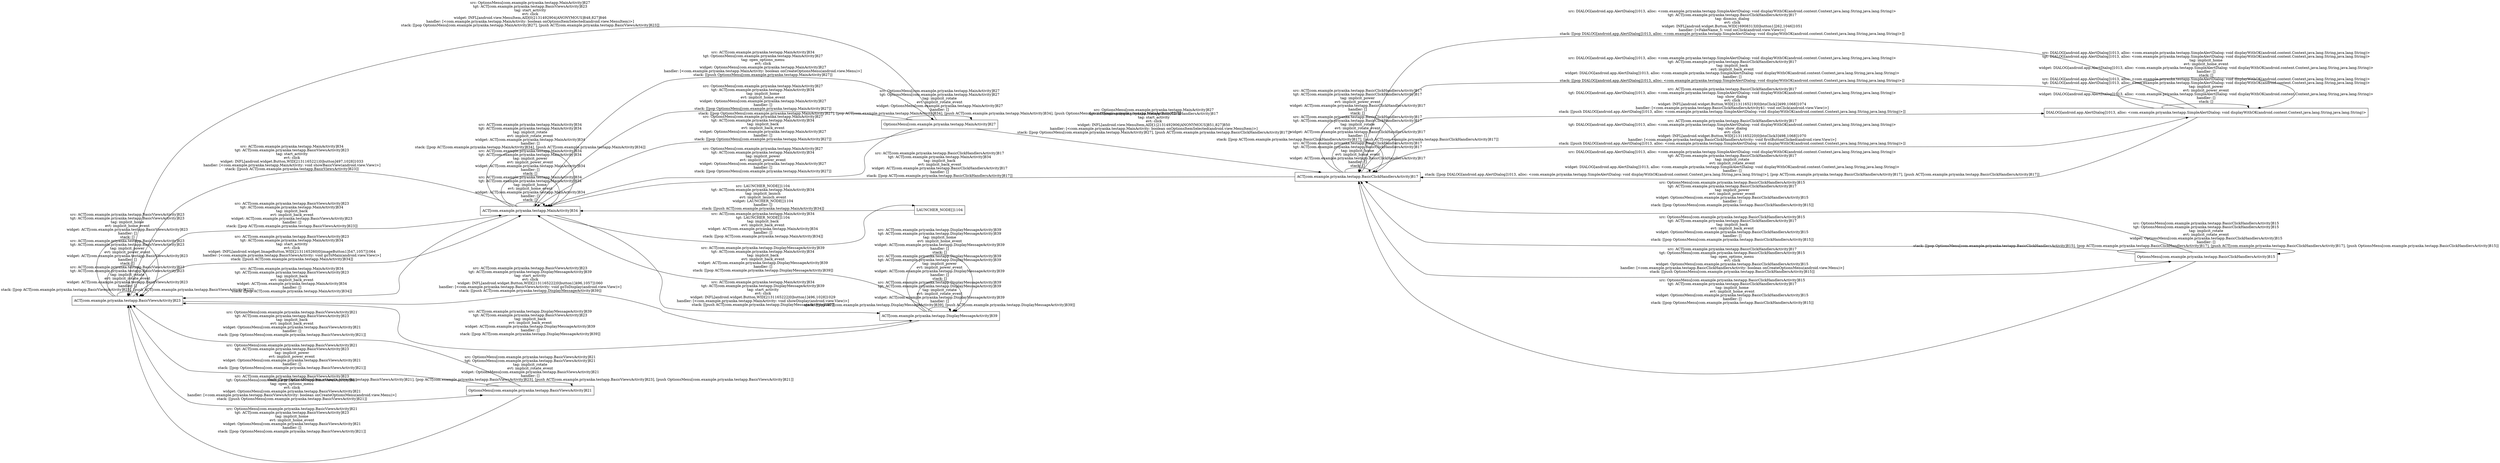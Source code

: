 digraph G {
 rankdir=LR;
 node[shape=box];
 n2 [label="ACT[com.example.priyanka.testapp.BasicViewsActivity]823"];
 n5 [label="DIALOG[android.app.AlertDialog]1013, alloc: <com.example.priyanka.testapp.SimpleAlertDialog: void displayWithOK(android.content.Context,java.lang.String,java.lang.String)>"];
 n9 [label="LAUNCHER_NODE[]1104"];
 n3 [label="ACT[com.example.priyanka.testapp.MainActivity]834"];
 n6 [label="OptionsMenu[com.example.priyanka.testapp.BasicClickHandlersActivity]815"];
 n8 [label="OptionsMenu[com.example.priyanka.testapp.MainActivity]827"];
 n1 [label="ACT[com.example.priyanka.testapp.BasicClickHandlersActivity]817"];
 n4 [label="ACT[com.example.priyanka.testapp.DisplayMessageActivity]839"];
 n7 [label="OptionsMenu[com.example.priyanka.testapp.BasicViewsActivity]821"];
 n2 -> n3 [label="src: ACT[com.example.priyanka.testapp.BasicViewsActivity]823\ntgt: ACT[com.example.priyanka.testapp.MainActivity]834\ntag: implicit_back\nevt: implicit_back_event\nwidget: ACT[com.example.priyanka.testapp.BasicViewsActivity]823\nhandler: []\nstack: [[pop ACT[com.example.priyanka.testapp.BasicViewsActivity]823]]\n"];
 n2 -> n2 [label="src: ACT[com.example.priyanka.testapp.BasicViewsActivity]823\ntgt: ACT[com.example.priyanka.testapp.BasicViewsActivity]823\ntag: implicit_rotate\nevt: implicit_rotate_event\nwidget: ACT[com.example.priyanka.testapp.BasicViewsActivity]823\nhandler: []\nstack: [[pop ACT[com.example.priyanka.testapp.BasicViewsActivity]823], [push ACT[com.example.priyanka.testapp.BasicViewsActivity]823]]\n"];
 n2 -> n7 [label="src: ACT[com.example.priyanka.testapp.BasicViewsActivity]823\ntgt: OptionsMenu[com.example.priyanka.testapp.BasicViewsActivity]821\ntag: open_options_menu\nevt: click\nwidget: OptionsMenu[com.example.priyanka.testapp.BasicViewsActivity]821\nhandler: [<com.example.priyanka.testapp.BasicViewsActivity: boolean onCreateOptionsMenu(android.view.Menu)>]\nstack: [[push OptionsMenu[com.example.priyanka.testapp.BasicViewsActivity]821]]\n"];
 n2 -> n4 [label="src: ACT[com.example.priyanka.testapp.BasicViewsActivity]823\ntgt: ACT[com.example.priyanka.testapp.DisplayMessageActivity]839\ntag: start_activity\nevt: click\nwidget: INFL[android.widget.Button,WID[2131165222|0|button1]496,1057]1060\nhandler: [<com.example.priyanka.testapp.BasicViewsActivity: void goToDisplay(android.view.View)>]\nstack: [[push ACT[com.example.priyanka.testapp.DisplayMessageActivity]839]]\n"];
 n2 -> n2 [label="src: ACT[com.example.priyanka.testapp.BasicViewsActivity]823\ntgt: ACT[com.example.priyanka.testapp.BasicViewsActivity]823\ntag: implicit_power\nevt: implicit_power_event\nwidget: ACT[com.example.priyanka.testapp.BasicViewsActivity]823\nhandler: []\nstack: []\n"];
 n2 -> n3 [label="src: ACT[com.example.priyanka.testapp.BasicViewsActivity]823\ntgt: ACT[com.example.priyanka.testapp.MainActivity]834\ntag: start_activity\nevt: click\nwidget: INFL[android.widget.ImageButton,WID[2131165260|0|imageButton1]547,1057]1064\nhandler: [<com.example.priyanka.testapp.BasicViewsActivity: void goToMain(android.view.View)>]\nstack: [[push ACT[com.example.priyanka.testapp.MainActivity]834]]\n"];
 n2 -> n2 [label="src: ACT[com.example.priyanka.testapp.BasicViewsActivity]823\ntgt: ACT[com.example.priyanka.testapp.BasicViewsActivity]823\ntag: implicit_home\nevt: implicit_home_event\nwidget: ACT[com.example.priyanka.testapp.BasicViewsActivity]823\nhandler: []\nstack: []\n"];
 n5 -> n5 [label="src: DIALOG[android.app.AlertDialog]1013, alloc: <com.example.priyanka.testapp.SimpleAlertDialog: void displayWithOK(android.content.Context,java.lang.String,java.lang.String)>\ntgt: DIALOG[android.app.AlertDialog]1013, alloc: <com.example.priyanka.testapp.SimpleAlertDialog: void displayWithOK(android.content.Context,java.lang.String,java.lang.String)>\ntag: implicit_power\nevt: implicit_power_event\nwidget: DIALOG[android.app.AlertDialog]1013, alloc: <com.example.priyanka.testapp.SimpleAlertDialog: void displayWithOK(android.content.Context,java.lang.String,java.lang.String)>\nhandler: []\nstack: []\n"];
 n5 -> n1 [label="src: DIALOG[android.app.AlertDialog]1013, alloc: <com.example.priyanka.testapp.SimpleAlertDialog: void displayWithOK(android.content.Context,java.lang.String,java.lang.String)>\ntgt: ACT[com.example.priyanka.testapp.BasicClickHandlersActivity]817\ntag: implicit_rotate\nevt: implicit_rotate_event\nwidget: DIALOG[android.app.AlertDialog]1013, alloc: <com.example.priyanka.testapp.SimpleAlertDialog: void displayWithOK(android.content.Context,java.lang.String,java.lang.String)>\nhandler: []\nstack: [[pop DIALOG[android.app.AlertDialog]1013, alloc: <com.example.priyanka.testapp.SimpleAlertDialog: void displayWithOK(android.content.Context,java.lang.String,java.lang.String)>], [pop ACT[com.example.priyanka.testapp.BasicClickHandlersActivity]817], [push ACT[com.example.priyanka.testapp.BasicClickHandlersActivity]817]]\n"];
 n5 -> n1 [label="src: DIALOG[android.app.AlertDialog]1013, alloc: <com.example.priyanka.testapp.SimpleAlertDialog: void displayWithOK(android.content.Context,java.lang.String,java.lang.String)>\ntgt: ACT[com.example.priyanka.testapp.BasicClickHandlersActivity]817\ntag: dismiss_dialog\nevt: click\nwidget: INFL[android.widget.Button,WID[16908313|0|button1]262,1046]1051\nhandler: [<FakeName_5: void onClick(android.view.View)>]\nstack: [[pop DIALOG[android.app.AlertDialog]1013, alloc: <com.example.priyanka.testapp.SimpleAlertDialog: void displayWithOK(android.content.Context,java.lang.String,java.lang.String)>]]\n"];
 n5 -> n1 [label="src: DIALOG[android.app.AlertDialog]1013, alloc: <com.example.priyanka.testapp.SimpleAlertDialog: void displayWithOK(android.content.Context,java.lang.String,java.lang.String)>\ntgt: ACT[com.example.priyanka.testapp.BasicClickHandlersActivity]817\ntag: implicit_back\nevt: implicit_back_event\nwidget: DIALOG[android.app.AlertDialog]1013, alloc: <com.example.priyanka.testapp.SimpleAlertDialog: void displayWithOK(android.content.Context,java.lang.String,java.lang.String)>\nhandler: []\nstack: [[pop DIALOG[android.app.AlertDialog]1013, alloc: <com.example.priyanka.testapp.SimpleAlertDialog: void displayWithOK(android.content.Context,java.lang.String,java.lang.String)>]]\n"];
 n5 -> n5 [label="src: DIALOG[android.app.AlertDialog]1013, alloc: <com.example.priyanka.testapp.SimpleAlertDialog: void displayWithOK(android.content.Context,java.lang.String,java.lang.String)>\ntgt: DIALOG[android.app.AlertDialog]1013, alloc: <com.example.priyanka.testapp.SimpleAlertDialog: void displayWithOK(android.content.Context,java.lang.String,java.lang.String)>\ntag: implicit_home\nevt: implicit_home_event\nwidget: DIALOG[android.app.AlertDialog]1013, alloc: <com.example.priyanka.testapp.SimpleAlertDialog: void displayWithOK(android.content.Context,java.lang.String,java.lang.String)>\nhandler: []\nstack: []\n"];
 n9 -> n3 [label="src: LAUNCHER_NODE[]1104\ntgt: ACT[com.example.priyanka.testapp.MainActivity]834\ntag: implicit_launch\nevt: implicit_launch_event\nwidget: LAUNCHER_NODE[]1104\nhandler: []\nstack: [[push ACT[com.example.priyanka.testapp.MainActivity]834]]\n"];
 n3 -> n8 [label="src: ACT[com.example.priyanka.testapp.MainActivity]834\ntgt: OptionsMenu[com.example.priyanka.testapp.MainActivity]827\ntag: open_options_menu\nevt: click\nwidget: OptionsMenu[com.example.priyanka.testapp.MainActivity]827\nhandler: [<com.example.priyanka.testapp.MainActivity: boolean onCreateOptionsMenu(android.view.Menu)>]\nstack: [[push OptionsMenu[com.example.priyanka.testapp.MainActivity]827]]\n"];
 n3 -> n4 [label="src: ACT[com.example.priyanka.testapp.MainActivity]834\ntgt: ACT[com.example.priyanka.testapp.DisplayMessageActivity]839\ntag: start_activity\nevt: click\nwidget: INFL[android.widget.Button,WID[2131165222|0|button1]496,1028]1029\nhandler: [<com.example.priyanka.testapp.MainActivity: void showDisplay(android.view.View)>]\nstack: [[push ACT[com.example.priyanka.testapp.DisplayMessageActivity]839]]\n"];
 n3 -> n2 [label="src: ACT[com.example.priyanka.testapp.MainActivity]834\ntgt: ACT[com.example.priyanka.testapp.BasicViewsActivity]823\ntag: implicit_back\nevt: implicit_back_event\nwidget: ACT[com.example.priyanka.testapp.MainActivity]834\nhandler: []\nstack: [[pop ACT[com.example.priyanka.testapp.MainActivity]834]]\n"];
 n3 -> n3 [label="src: ACT[com.example.priyanka.testapp.MainActivity]834\ntgt: ACT[com.example.priyanka.testapp.MainActivity]834\ntag: implicit_home\nevt: implicit_home_event\nwidget: ACT[com.example.priyanka.testapp.MainActivity]834\nhandler: []\nstack: []\n"];
 n3 -> n9 [label="src: ACT[com.example.priyanka.testapp.MainActivity]834\ntgt: LAUNCHER_NODE[]1104\ntag: implicit_back\nevt: implicit_back_event\nwidget: ACT[com.example.priyanka.testapp.MainActivity]834\nhandler: []\nstack: [[pop ACT[com.example.priyanka.testapp.MainActivity]834]]\n"];
 n3 -> n3 [label="src: ACT[com.example.priyanka.testapp.MainActivity]834\ntgt: ACT[com.example.priyanka.testapp.MainActivity]834\ntag: implicit_power\nevt: implicit_power_event\nwidget: ACT[com.example.priyanka.testapp.MainActivity]834\nhandler: []\nstack: []\n"];
 n3 -> n3 [label="src: ACT[com.example.priyanka.testapp.MainActivity]834\ntgt: ACT[com.example.priyanka.testapp.MainActivity]834\ntag: implicit_rotate\nevt: implicit_rotate_event\nwidget: ACT[com.example.priyanka.testapp.MainActivity]834\nhandler: []\nstack: [[pop ACT[com.example.priyanka.testapp.MainActivity]834], [push ACT[com.example.priyanka.testapp.MainActivity]834]]\n"];
 n3 -> n2 [label="src: ACT[com.example.priyanka.testapp.MainActivity]834\ntgt: ACT[com.example.priyanka.testapp.BasicViewsActivity]823\ntag: start_activity\nevt: click\nwidget: INFL[android.widget.Button,WID[2131165221|0|button]497,1028]1033\nhandler: [<com.example.priyanka.testapp.MainActivity: void showBasicView(android.view.View)>]\nstack: [[push ACT[com.example.priyanka.testapp.BasicViewsActivity]823]]\n"];
 n6 -> n1 [label="src: OptionsMenu[com.example.priyanka.testapp.BasicClickHandlersActivity]815\ntgt: ACT[com.example.priyanka.testapp.BasicClickHandlersActivity]817\ntag: implicit_home\nevt: implicit_home_event\nwidget: OptionsMenu[com.example.priyanka.testapp.BasicClickHandlersActivity]815\nhandler: []\nstack: [[pop OptionsMenu[com.example.priyanka.testapp.BasicClickHandlersActivity]815]]\n"];
 n6 -> n1 [label="src: OptionsMenu[com.example.priyanka.testapp.BasicClickHandlersActivity]815\ntgt: ACT[com.example.priyanka.testapp.BasicClickHandlersActivity]817\ntag: implicit_power\nevt: implicit_power_event\nwidget: OptionsMenu[com.example.priyanka.testapp.BasicClickHandlersActivity]815\nhandler: []\nstack: [[pop OptionsMenu[com.example.priyanka.testapp.BasicClickHandlersActivity]815]]\n"];
 n6 -> n6 [label="src: OptionsMenu[com.example.priyanka.testapp.BasicClickHandlersActivity]815\ntgt: OptionsMenu[com.example.priyanka.testapp.BasicClickHandlersActivity]815\ntag: implicit_rotate\nevt: implicit_rotate_event\nwidget: OptionsMenu[com.example.priyanka.testapp.BasicClickHandlersActivity]815\nhandler: []\nstack: [[pop OptionsMenu[com.example.priyanka.testapp.BasicClickHandlersActivity]815], [pop ACT[com.example.priyanka.testapp.BasicClickHandlersActivity]817], [push ACT[com.example.priyanka.testapp.BasicClickHandlersActivity]817], [push OptionsMenu[com.example.priyanka.testapp.BasicClickHandlersActivity]815]]\n"];
 n6 -> n1 [label="src: OptionsMenu[com.example.priyanka.testapp.BasicClickHandlersActivity]815\ntgt: ACT[com.example.priyanka.testapp.BasicClickHandlersActivity]817\ntag: implicit_back\nevt: implicit_back_event\nwidget: OptionsMenu[com.example.priyanka.testapp.BasicClickHandlersActivity]815\nhandler: []\nstack: [[pop OptionsMenu[com.example.priyanka.testapp.BasicClickHandlersActivity]815]]\n"];
 n8 -> n8 [label="src: OptionsMenu[com.example.priyanka.testapp.MainActivity]827\ntgt: OptionsMenu[com.example.priyanka.testapp.MainActivity]827\ntag: implicit_rotate\nevt: implicit_rotate_event\nwidget: OptionsMenu[com.example.priyanka.testapp.MainActivity]827\nhandler: []\nstack: [[pop OptionsMenu[com.example.priyanka.testapp.MainActivity]827], [pop ACT[com.example.priyanka.testapp.MainActivity]834], [push ACT[com.example.priyanka.testapp.MainActivity]834], [push OptionsMenu[com.example.priyanka.testapp.MainActivity]827]]\n"];
 n8 -> n1 [label="src: OptionsMenu[com.example.priyanka.testapp.MainActivity]827\ntgt: ACT[com.example.priyanka.testapp.BasicClickHandlersActivity]817\ntag: start_activity\nevt: click\nwidget: INFL[android.view.MenuItem,AID[1|2131492906|ANONYMOUS]851,827]850\nhandler: [<com.example.priyanka.testapp.MainActivity: boolean onOptionsItemSelected(android.view.MenuItem)>]\nstack: [[pop OptionsMenu[com.example.priyanka.testapp.MainActivity]827], [push ACT[com.example.priyanka.testapp.BasicClickHandlersActivity]817]]\n"];
 n8 -> n3 [label="src: OptionsMenu[com.example.priyanka.testapp.MainActivity]827\ntgt: ACT[com.example.priyanka.testapp.MainActivity]834\ntag: implicit_home\nevt: implicit_home_event\nwidget: OptionsMenu[com.example.priyanka.testapp.MainActivity]827\nhandler: []\nstack: [[pop OptionsMenu[com.example.priyanka.testapp.MainActivity]827]]\n"];
 n8 -> n3 [label="src: OptionsMenu[com.example.priyanka.testapp.MainActivity]827\ntgt: ACT[com.example.priyanka.testapp.MainActivity]834\ntag: implicit_back\nevt: implicit_back_event\nwidget: OptionsMenu[com.example.priyanka.testapp.MainActivity]827\nhandler: []\nstack: [[pop OptionsMenu[com.example.priyanka.testapp.MainActivity]827]]\n"];
 n8 -> n2 [label="src: OptionsMenu[com.example.priyanka.testapp.MainActivity]827\ntgt: ACT[com.example.priyanka.testapp.BasicViewsActivity]823\ntag: start_activity\nevt: click\nwidget: INFL[android.view.MenuItem,AID[0|2131492904|ANONYMOUS]848,827]846\nhandler: [<com.example.priyanka.testapp.MainActivity: boolean onOptionsItemSelected(android.view.MenuItem)>]\nstack: [[pop OptionsMenu[com.example.priyanka.testapp.MainActivity]827], [push ACT[com.example.priyanka.testapp.BasicViewsActivity]823]]\n"];
 n8 -> n3 [label="src: OptionsMenu[com.example.priyanka.testapp.MainActivity]827\ntgt: ACT[com.example.priyanka.testapp.MainActivity]834\ntag: implicit_power\nevt: implicit_power_event\nwidget: OptionsMenu[com.example.priyanka.testapp.MainActivity]827\nhandler: []\nstack: [[pop OptionsMenu[com.example.priyanka.testapp.MainActivity]827]]\n"];
 n1 -> n5 [label="src: ACT[com.example.priyanka.testapp.BasicClickHandlersActivity]817\ntgt: DIALOG[android.app.AlertDialog]1013, alloc: <com.example.priyanka.testapp.SimpleAlertDialog: void displayWithOK(android.content.Context,java.lang.String,java.lang.String)>\ntag: show_dialog\nevt: click\nwidget: INFL[android.widget.Button,WID[2131165219|0|btnClick2]499,1068]1074\nhandler: [<com.example.priyanka.testapp.BasicClickHandlersActivity$1: void onClick(android.view.View)>]\nstack: [[push DIALOG[android.app.AlertDialog]1013, alloc: <com.example.priyanka.testapp.SimpleAlertDialog: void displayWithOK(android.content.Context,java.lang.String,java.lang.String)>]]\n"];
 n1 -> n5 [label="src: ACT[com.example.priyanka.testapp.BasicClickHandlersActivity]817\ntgt: DIALOG[android.app.AlertDialog]1013, alloc: <com.example.priyanka.testapp.SimpleAlertDialog: void displayWithOK(android.content.Context,java.lang.String,java.lang.String)>\ntag: show_dialog\nevt: click\nwidget: INFL[android.widget.Button,WID[2131165220|0|btnClick3]498,1068]1070\nhandler: [<com.example.priyanka.testapp.BasicClickHandlersActivity: void firstButtonClicked(android.view.View)>]\nstack: [[push DIALOG[android.app.AlertDialog]1013, alloc: <com.example.priyanka.testapp.SimpleAlertDialog: void displayWithOK(android.content.Context,java.lang.String,java.lang.String)>]]\n"];
 n1 -> n6 [label="src: ACT[com.example.priyanka.testapp.BasicClickHandlersActivity]817\ntgt: OptionsMenu[com.example.priyanka.testapp.BasicClickHandlersActivity]815\ntag: open_options_menu\nevt: click\nwidget: OptionsMenu[com.example.priyanka.testapp.BasicClickHandlersActivity]815\nhandler: [<com.example.priyanka.testapp.BasicClickHandlersActivity: boolean onCreateOptionsMenu(android.view.Menu)>]\nstack: [[push OptionsMenu[com.example.priyanka.testapp.BasicClickHandlersActivity]815]]\n"];
 n1 -> n3 [label="src: ACT[com.example.priyanka.testapp.BasicClickHandlersActivity]817\ntgt: ACT[com.example.priyanka.testapp.MainActivity]834\ntag: implicit_back\nevt: implicit_back_event\nwidget: ACT[com.example.priyanka.testapp.BasicClickHandlersActivity]817\nhandler: []\nstack: [[pop ACT[com.example.priyanka.testapp.BasicClickHandlersActivity]817]]\n"];
 n1 -> n1 [label="src: ACT[com.example.priyanka.testapp.BasicClickHandlersActivity]817\ntgt: ACT[com.example.priyanka.testapp.BasicClickHandlersActivity]817\ntag: implicit_home\nevt: implicit_home_event\nwidget: ACT[com.example.priyanka.testapp.BasicClickHandlersActivity]817\nhandler: []\nstack: []\n"];
 n1 -> n1 [label="src: ACT[com.example.priyanka.testapp.BasicClickHandlersActivity]817\ntgt: ACT[com.example.priyanka.testapp.BasicClickHandlersActivity]817\ntag: implicit_rotate\nevt: implicit_rotate_event\nwidget: ACT[com.example.priyanka.testapp.BasicClickHandlersActivity]817\nhandler: []\nstack: [[pop ACT[com.example.priyanka.testapp.BasicClickHandlersActivity]817], [push ACT[com.example.priyanka.testapp.BasicClickHandlersActivity]817]]\n"];
 n1 -> n1 [label="src: ACT[com.example.priyanka.testapp.BasicClickHandlersActivity]817\ntgt: ACT[com.example.priyanka.testapp.BasicClickHandlersActivity]817\ntag: implicit_power\nevt: implicit_power_event\nwidget: ACT[com.example.priyanka.testapp.BasicClickHandlersActivity]817\nhandler: []\nstack: []\n"];
 n4 -> n4 [label="src: ACT[com.example.priyanka.testapp.DisplayMessageActivity]839\ntgt: ACT[com.example.priyanka.testapp.DisplayMessageActivity]839\ntag: implicit_rotate\nevt: implicit_rotate_event\nwidget: ACT[com.example.priyanka.testapp.DisplayMessageActivity]839\nhandler: []\nstack: [[pop ACT[com.example.priyanka.testapp.DisplayMessageActivity]839], [push ACT[com.example.priyanka.testapp.DisplayMessageActivity]839]]\n"];
 n4 -> n2 [label="src: ACT[com.example.priyanka.testapp.DisplayMessageActivity]839\ntgt: ACT[com.example.priyanka.testapp.BasicViewsActivity]823\ntag: implicit_back\nevt: implicit_back_event\nwidget: ACT[com.example.priyanka.testapp.DisplayMessageActivity]839\nhandler: []\nstack: [[pop ACT[com.example.priyanka.testapp.DisplayMessageActivity]839]]\n"];
 n4 -> n3 [label="src: ACT[com.example.priyanka.testapp.DisplayMessageActivity]839\ntgt: ACT[com.example.priyanka.testapp.MainActivity]834\ntag: implicit_back\nevt: implicit_back_event\nwidget: ACT[com.example.priyanka.testapp.DisplayMessageActivity]839\nhandler: []\nstack: [[pop ACT[com.example.priyanka.testapp.DisplayMessageActivity]839]]\n"];
 n4 -> n4 [label="src: ACT[com.example.priyanka.testapp.DisplayMessageActivity]839\ntgt: ACT[com.example.priyanka.testapp.DisplayMessageActivity]839\ntag: implicit_power\nevt: implicit_power_event\nwidget: ACT[com.example.priyanka.testapp.DisplayMessageActivity]839\nhandler: []\nstack: []\n"];
 n4 -> n4 [label="src: ACT[com.example.priyanka.testapp.DisplayMessageActivity]839\ntgt: ACT[com.example.priyanka.testapp.DisplayMessageActivity]839\ntag: implicit_home\nevt: implicit_home_event\nwidget: ACT[com.example.priyanka.testapp.DisplayMessageActivity]839\nhandler: []\nstack: []\n"];
 n7 -> n7 [label="src: OptionsMenu[com.example.priyanka.testapp.BasicViewsActivity]821\ntgt: OptionsMenu[com.example.priyanka.testapp.BasicViewsActivity]821\ntag: implicit_rotate\nevt: implicit_rotate_event\nwidget: OptionsMenu[com.example.priyanka.testapp.BasicViewsActivity]821\nhandler: []\nstack: [[pop OptionsMenu[com.example.priyanka.testapp.BasicViewsActivity]821], [pop ACT[com.example.priyanka.testapp.BasicViewsActivity]823], [push ACT[com.example.priyanka.testapp.BasicViewsActivity]823], [push OptionsMenu[com.example.priyanka.testapp.BasicViewsActivity]821]]\n"];
 n7 -> n2 [label="src: OptionsMenu[com.example.priyanka.testapp.BasicViewsActivity]821\ntgt: ACT[com.example.priyanka.testapp.BasicViewsActivity]823\ntag: implicit_home\nevt: implicit_home_event\nwidget: OptionsMenu[com.example.priyanka.testapp.BasicViewsActivity]821\nhandler: []\nstack: [[pop OptionsMenu[com.example.priyanka.testapp.BasicViewsActivity]821]]\n"];
 n7 -> n2 [label="src: OptionsMenu[com.example.priyanka.testapp.BasicViewsActivity]821\ntgt: ACT[com.example.priyanka.testapp.BasicViewsActivity]823\ntag: implicit_back\nevt: implicit_back_event\nwidget: OptionsMenu[com.example.priyanka.testapp.BasicViewsActivity]821\nhandler: []\nstack: [[pop OptionsMenu[com.example.priyanka.testapp.BasicViewsActivity]821]]\n"];
 n7 -> n2 [label="src: OptionsMenu[com.example.priyanka.testapp.BasicViewsActivity]821\ntgt: ACT[com.example.priyanka.testapp.BasicViewsActivity]823\ntag: implicit_power\nevt: implicit_power_event\nwidget: OptionsMenu[com.example.priyanka.testapp.BasicViewsActivity]821\nhandler: []\nstack: [[pop OptionsMenu[com.example.priyanka.testapp.BasicViewsActivity]821]]\n"];
}